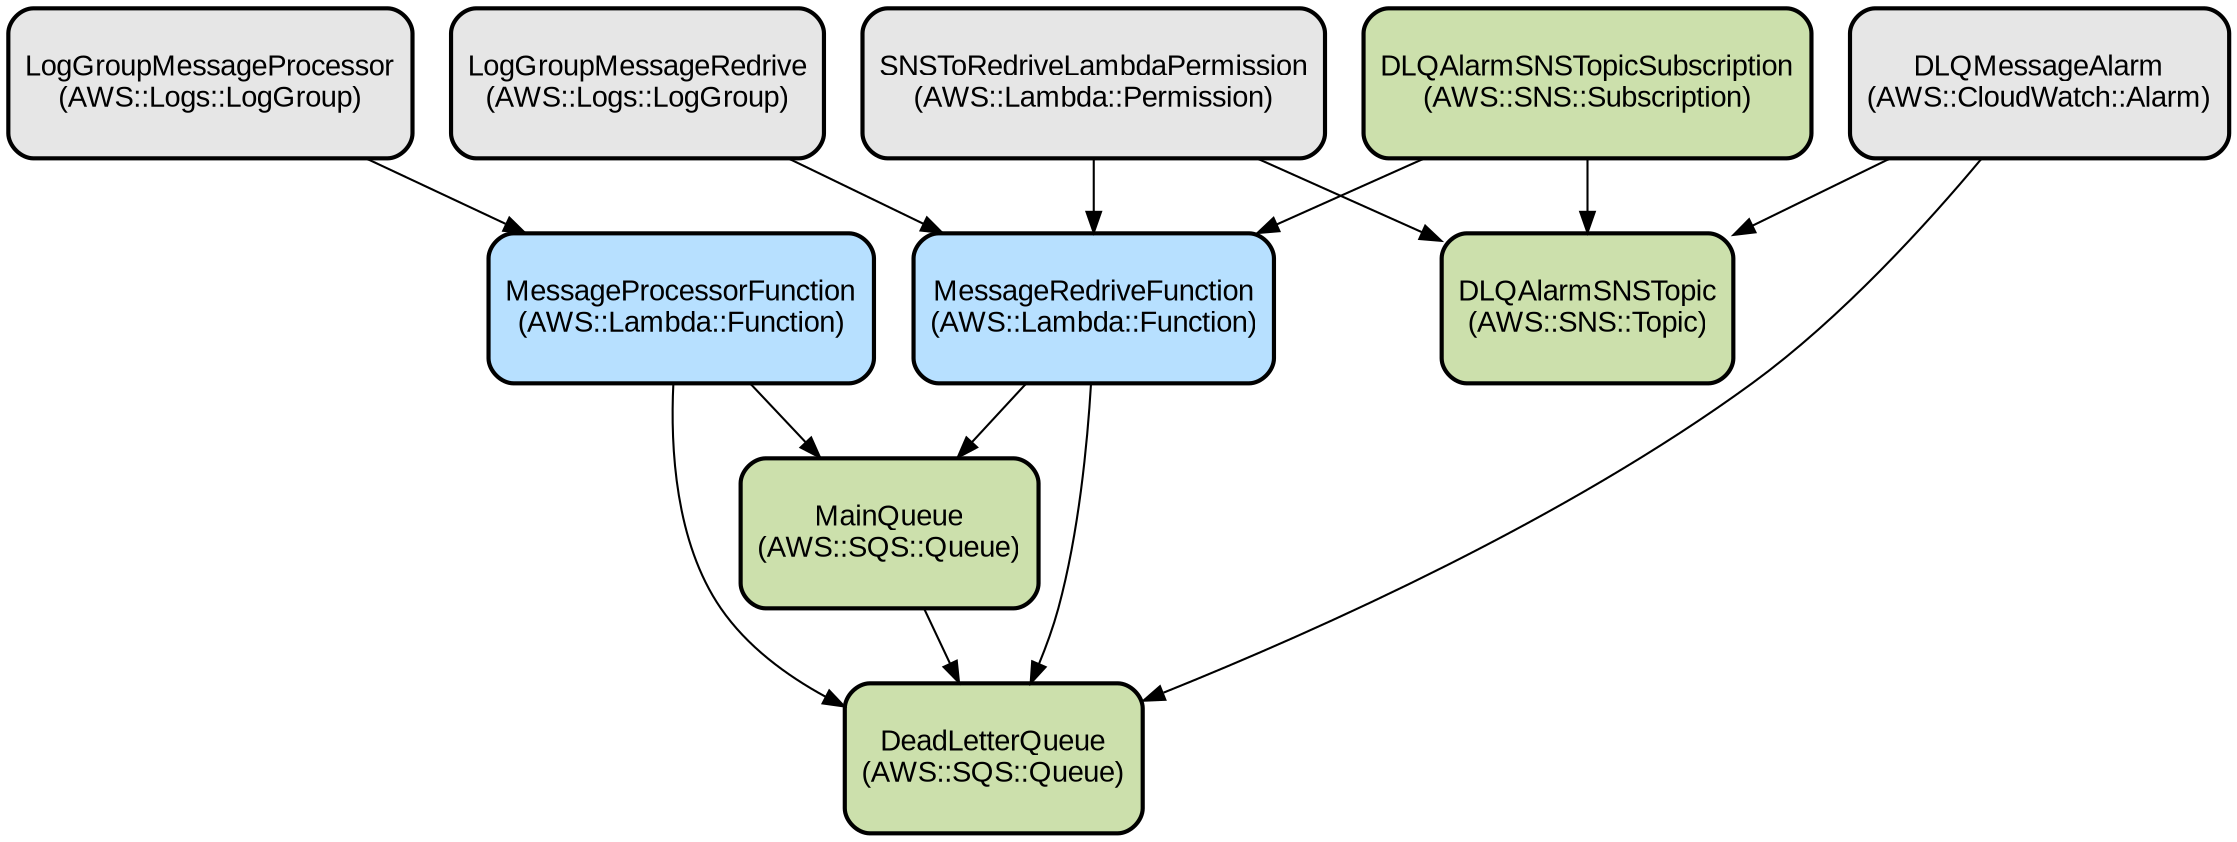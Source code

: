 digraph INFRA {
  node [ color = "black", fillcolor = "#E6E6E6", height =1, style = "filled,bold,rounded", fontname = "Arial" ];
  "MainQueue" [ label = "MainQueue
(AWS::SQS::Queue)", shape =rectangle, fillcolor = "#CCE0AC" ];
  "DeadLetterQueue" [ label = "DeadLetterQueue
(AWS::SQS::Queue)", shape =rectangle, fillcolor = "#CCE0AC" ];
  "MessageProcessorFunction" [ label = "MessageProcessorFunction
(AWS::Lambda::Function)", shape =rectangle, fillcolor = "#B7E0FF" ];
  "MessageRedriveFunction" [ label = "MessageRedriveFunction
(AWS::Lambda::Function)", shape =rectangle, fillcolor = "#B7E0FF" ];
  "LogGroupMessageProcessor" [ label = "LogGroupMessageProcessor
(AWS::Logs::LogGroup)", shape =rectangle ];
  "LogGroupMessageRedrive" [ label = "LogGroupMessageRedrive
(AWS::Logs::LogGroup)", shape =rectangle ];
  "DLQMessageAlarm" [ label = "DLQMessageAlarm
(AWS::CloudWatch::Alarm)", shape =rectangle ];
  "DLQAlarmSNSTopic" [ label = "DLQAlarmSNSTopic
(AWS::SNS::Topic)", shape =rectangle, fillcolor = "#CCE0AC" ];
  "DLQAlarmSNSTopicSubscription" [ label = "DLQAlarmSNSTopicSubscription
(AWS::SNS::Subscription)", shape =rectangle, fillcolor = "#CCE0AC" ];
  "SNSToRedriveLambdaPermission" [ label = "SNSToRedriveLambdaPermission
(AWS::Lambda::Permission)", shape =rectangle ];
  "MainQueue" -> "DeadLetterQueue";
  "MessageProcessorFunction" -> "MainQueue";
  "MessageProcessorFunction" -> "DeadLetterQueue";
  "MessageRedriveFunction" -> "MainQueue";
  "MessageRedriveFunction" -> "DeadLetterQueue";
  "LogGroupMessageProcessor" -> "MessageProcessorFunction";
  "LogGroupMessageRedrive" -> "MessageRedriveFunction";
  "DLQMessageAlarm" -> "DeadLetterQueue";
  "DLQMessageAlarm" -> "DLQAlarmSNSTopic";
  "DLQAlarmSNSTopicSubscription" -> "DLQAlarmSNSTopic";
  "DLQAlarmSNSTopicSubscription" -> "MessageRedriveFunction";
  "SNSToRedriveLambdaPermission" -> "MessageRedriveFunction";
  "SNSToRedriveLambdaPermission" -> "DLQAlarmSNSTopic";
}
